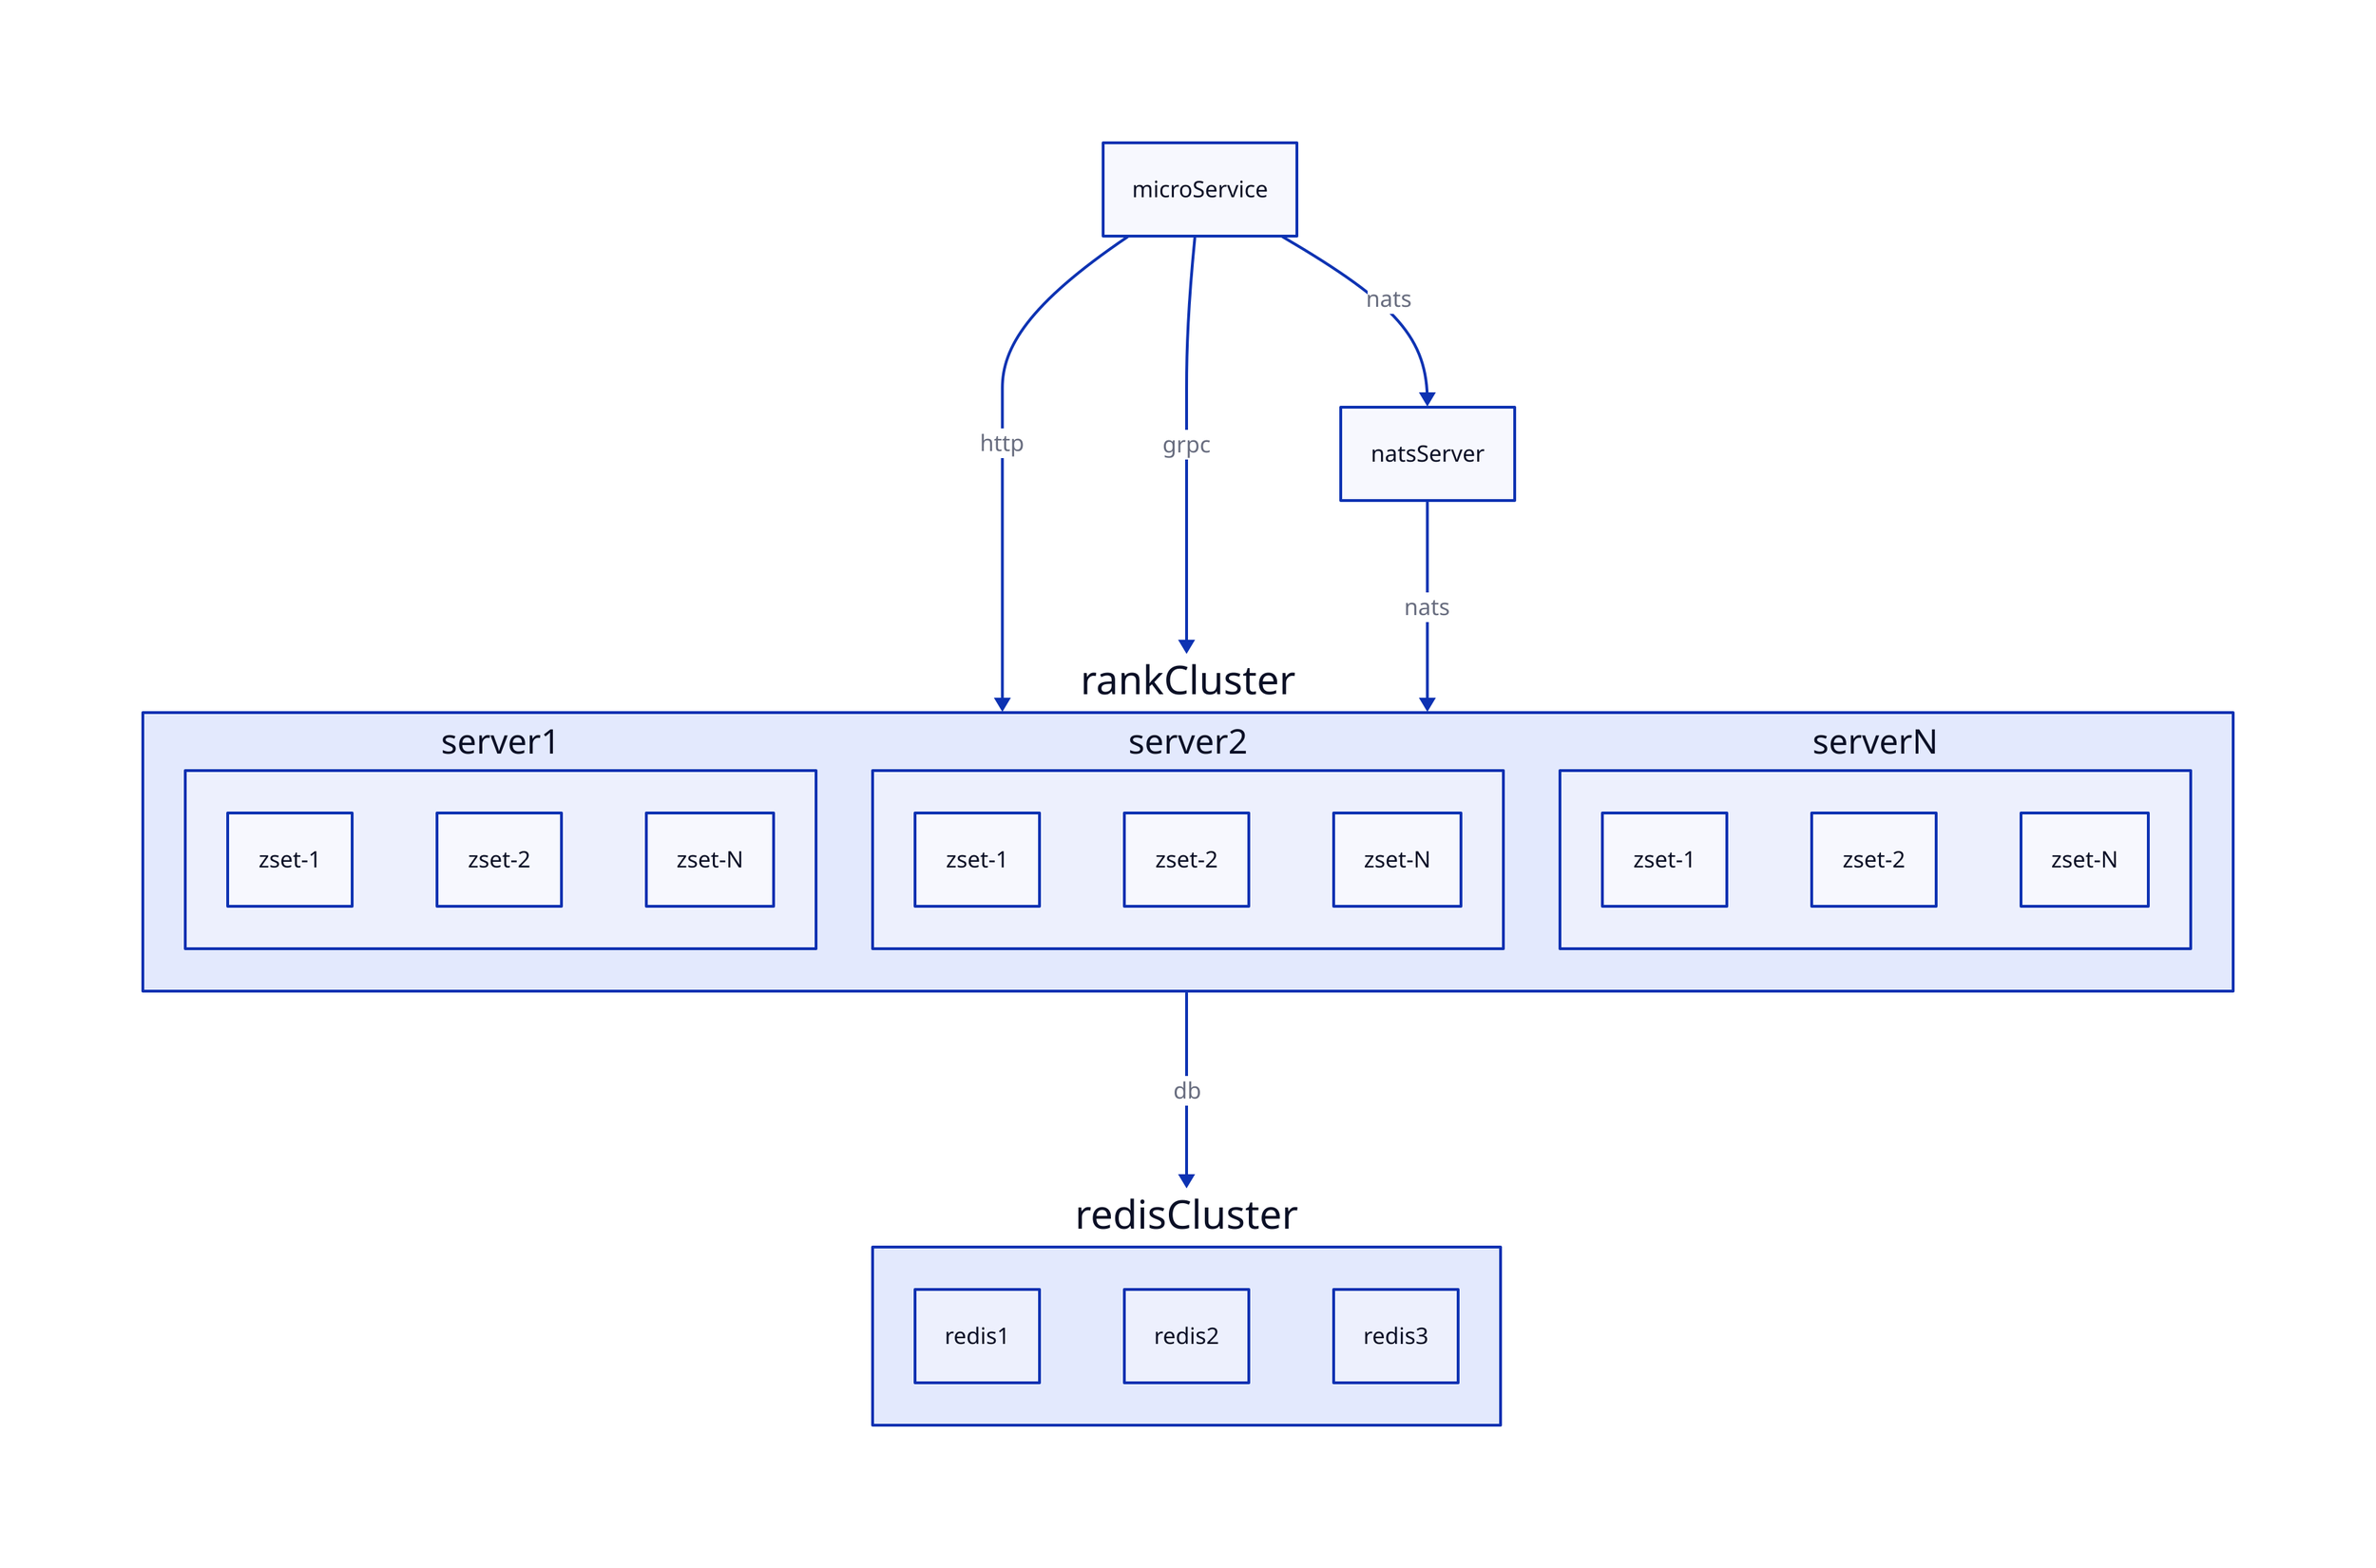 rankCluster: rankCluster {
    rankServer1: server1 {
        zset1 : zset-1 {
    
        }
        zset2 : zset-2 {
    
        }
        zset3 : zset-N {
    
        }
    }
    rankServer2: server2 {
        zset1 : zset-1 {
    
        }
        zset2 : zset-2 {
    
        }
        zset3 : zset-N {
    
        }
    }
    rankServerN: serverN {
        zset1 : zset-1 {
    
        }
        zset2 : zset-2 {
    
        }
        zset3 : zset-N {
    
        }
    }
}

microService : microService
nats: natsServer

redisCluster: redisCluster {
    redis1: redis1
    redis2: redis2
    redis3: redis3
}

rankCluster -> redisCluster : db
microService -> rankCluster : http
microService -> rankCluster : grpc
microService -> nats -> rankCluster : nats


